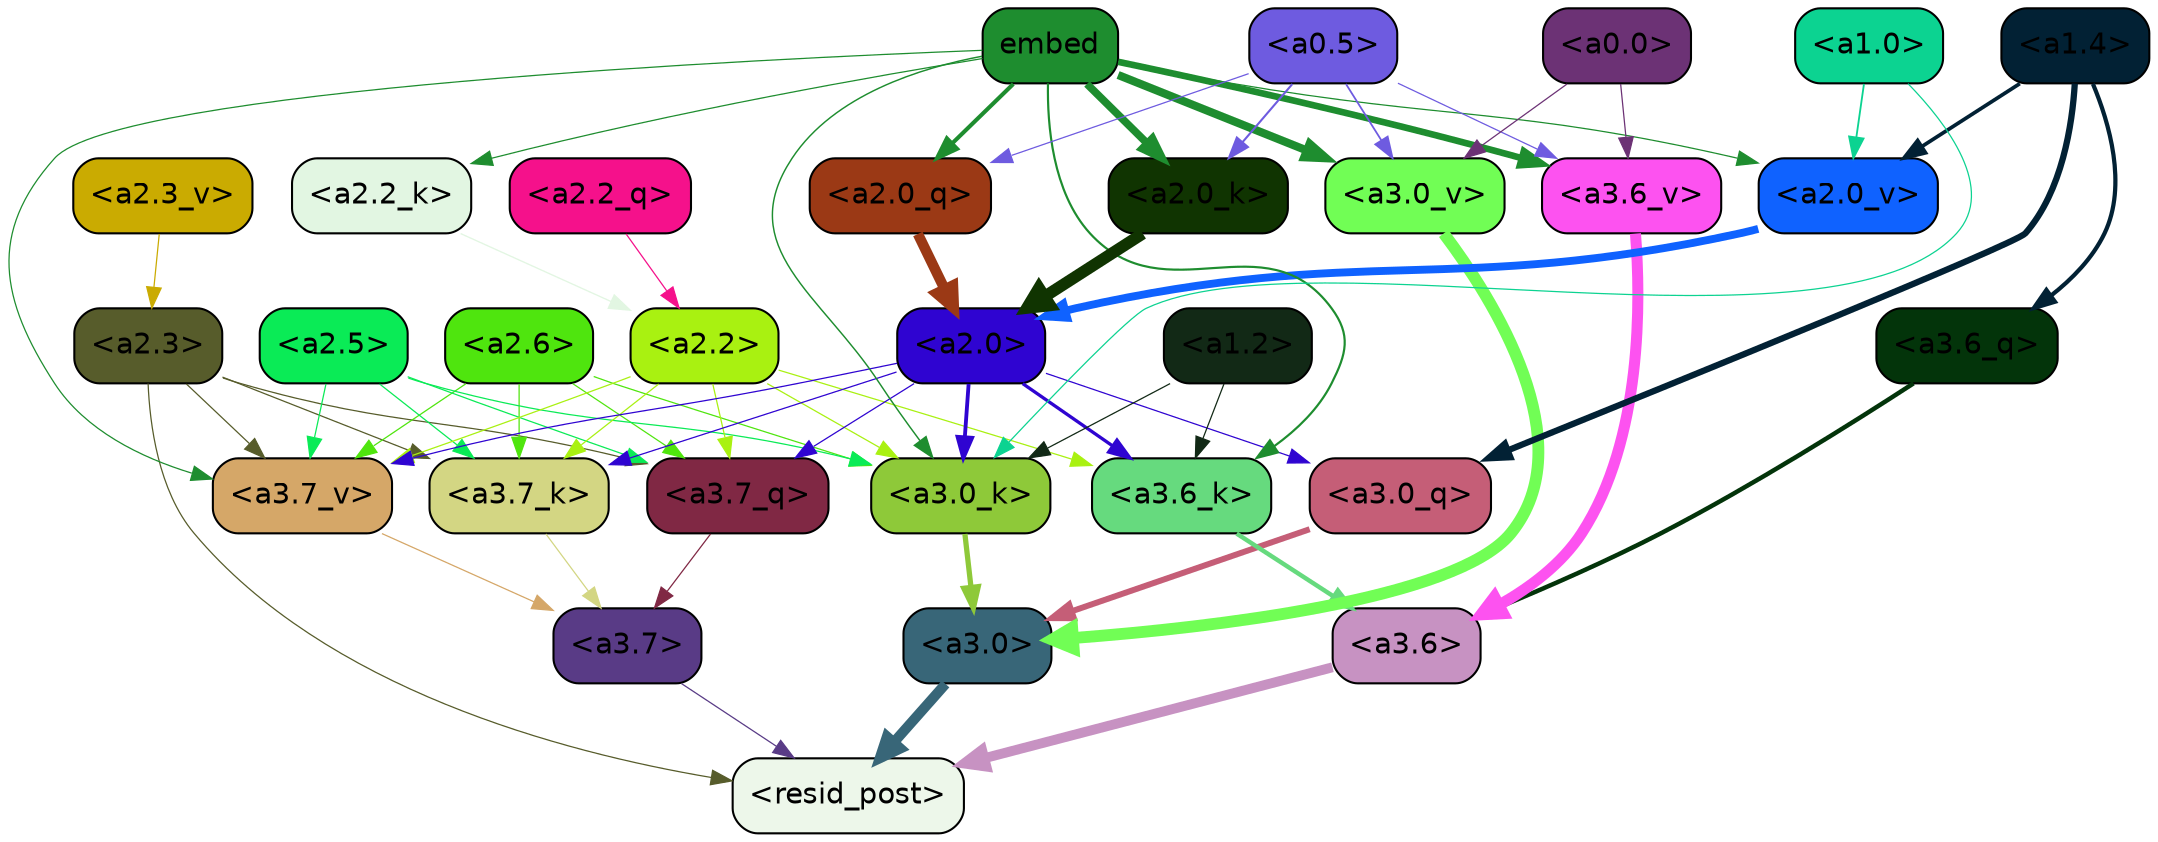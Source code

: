 strict digraph "" {
	graph [bgcolor=transparent,
		layout=dot,
		overlap=false,
		splines=true
	];
	"<a3.7>"	[color=black,
		fillcolor="#593b86",
		fontname=Helvetica,
		shape=box,
		style="filled, rounded"];
	"<resid_post>"	[color=black,
		fillcolor="#edf7ea",
		fontname=Helvetica,
		shape=box,
		style="filled, rounded"];
	"<a3.7>" -> "<resid_post>"	[color="#593b86",
		penwidth=0.6];
	"<a3.6>"	[color=black,
		fillcolor="#c792c2",
		fontname=Helvetica,
		shape=box,
		style="filled, rounded"];
	"<a3.6>" -> "<resid_post>"	[color="#c792c2",
		penwidth=4.751592040061951];
	"<a3.0>"	[color=black,
		fillcolor="#386678",
		fontname=Helvetica,
		shape=box,
		style="filled, rounded"];
	"<a3.0>" -> "<resid_post>"	[color="#386678",
		penwidth=4.904066681861877];
	"<a2.3>"	[color=black,
		fillcolor="#575c2b",
		fontname=Helvetica,
		shape=box,
		style="filled, rounded"];
	"<a2.3>" -> "<resid_post>"	[color="#575c2b",
		penwidth=0.6];
	"<a3.7_q>"	[color=black,
		fillcolor="#802844",
		fontname=Helvetica,
		shape=box,
		style="filled, rounded"];
	"<a2.3>" -> "<a3.7_q>"	[color="#575c2b",
		penwidth=0.6];
	"<a3.7_k>"	[color=black,
		fillcolor="#d3d683",
		fontname=Helvetica,
		shape=box,
		style="filled, rounded"];
	"<a2.3>" -> "<a3.7_k>"	[color="#575c2b",
		penwidth=0.6];
	"<a3.7_v>"	[color=black,
		fillcolor="#d5a768",
		fontname=Helvetica,
		shape=box,
		style="filled, rounded"];
	"<a2.3>" -> "<a3.7_v>"	[color="#575c2b",
		penwidth=0.6];
	"<a3.7_q>" -> "<a3.7>"	[color="#802844",
		penwidth=0.6];
	"<a3.6_q>"	[color=black,
		fillcolor="#03340a",
		fontname=Helvetica,
		shape=box,
		style="filled, rounded"];
	"<a3.6_q>" -> "<a3.6>"	[color="#03340a",
		penwidth=2.160832464694977];
	"<a3.0_q>"	[color=black,
		fillcolor="#c55e77",
		fontname=Helvetica,
		shape=box,
		style="filled, rounded"];
	"<a3.0_q>" -> "<a3.0>"	[color="#c55e77",
		penwidth=2.870753765106201];
	"<a3.7_k>" -> "<a3.7>"	[color="#d3d683",
		penwidth=0.6];
	"<a3.6_k>"	[color=black,
		fillcolor="#66da7e",
		fontname=Helvetica,
		shape=box,
		style="filled, rounded"];
	"<a3.6_k>" -> "<a3.6>"	[color="#66da7e",
		penwidth=2.13908451795578];
	"<a3.0_k>"	[color=black,
		fillcolor="#8ec939",
		fontname=Helvetica,
		shape=box,
		style="filled, rounded"];
	"<a3.0_k>" -> "<a3.0>"	[color="#8ec939",
		penwidth=2.520303964614868];
	"<a3.7_v>" -> "<a3.7>"	[color="#d5a768",
		penwidth=0.6];
	"<a3.6_v>"	[color=black,
		fillcolor="#fd52f0",
		fontname=Helvetica,
		shape=box,
		style="filled, rounded"];
	"<a3.6_v>" -> "<a3.6>"	[color="#fd52f0",
		penwidth=5.297133803367615];
	"<a3.0_v>"	[color=black,
		fillcolor="#71fe55",
		fontname=Helvetica,
		shape=box,
		style="filled, rounded"];
	"<a3.0_v>" -> "<a3.0>"	[color="#71fe55",
		penwidth=5.680712580680847];
	"<a2.6>"	[color=black,
		fillcolor="#4fe50e",
		fontname=Helvetica,
		shape=box,
		style="filled, rounded"];
	"<a2.6>" -> "<a3.7_q>"	[color="#4fe50e",
		penwidth=0.6];
	"<a2.6>" -> "<a3.7_k>"	[color="#4fe50e",
		penwidth=0.6];
	"<a2.6>" -> "<a3.0_k>"	[color="#4fe50e",
		penwidth=0.6];
	"<a2.6>" -> "<a3.7_v>"	[color="#4fe50e",
		penwidth=0.6];
	"<a2.5>"	[color=black,
		fillcolor="#0aeb56",
		fontname=Helvetica,
		shape=box,
		style="filled, rounded"];
	"<a2.5>" -> "<a3.7_q>"	[color="#0aeb56",
		penwidth=0.6];
	"<a2.5>" -> "<a3.7_k>"	[color="#0aeb56",
		penwidth=0.6];
	"<a2.5>" -> "<a3.0_k>"	[color="#0aeb56",
		penwidth=0.6];
	"<a2.5>" -> "<a3.7_v>"	[color="#0aeb56",
		penwidth=0.6];
	"<a2.2>"	[color=black,
		fillcolor="#a9f111",
		fontname=Helvetica,
		shape=box,
		style="filled, rounded"];
	"<a2.2>" -> "<a3.7_q>"	[color="#a9f111",
		penwidth=0.6];
	"<a2.2>" -> "<a3.7_k>"	[color="#a9f111",
		penwidth=0.6];
	"<a2.2>" -> "<a3.6_k>"	[color="#a9f111",
		penwidth=0.6];
	"<a2.2>" -> "<a3.0_k>"	[color="#a9f111",
		penwidth=0.6];
	"<a2.2>" -> "<a3.7_v>"	[color="#a9f111",
		penwidth=0.6];
	"<a2.0>"	[color=black,
		fillcolor="#2f04d1",
		fontname=Helvetica,
		shape=box,
		style="filled, rounded"];
	"<a2.0>" -> "<a3.7_q>"	[color="#2f04d1",
		penwidth=0.6];
	"<a2.0>" -> "<a3.0_q>"	[color="#2f04d1",
		penwidth=0.6];
	"<a2.0>" -> "<a3.7_k>"	[color="#2f04d1",
		penwidth=0.6];
	"<a2.0>" -> "<a3.6_k>"	[color="#2f04d1",
		penwidth=1.5897698998451233];
	"<a2.0>" -> "<a3.0_k>"	[color="#2f04d1",
		penwidth=1.8405593037605286];
	"<a2.0>" -> "<a3.7_v>"	[color="#2f04d1",
		penwidth=0.6];
	"<a1.4>"	[color=black,
		fillcolor="#022134",
		fontname=Helvetica,
		shape=box,
		style="filled, rounded"];
	"<a1.4>" -> "<a3.6_q>"	[color="#022134",
		penwidth=2.0260728895664215];
	"<a1.4>" -> "<a3.0_q>"	[color="#022134",
		penwidth=3.0185627341270447];
	"<a2.0_v>"	[color=black,
		fillcolor="#0f62ff",
		fontname=Helvetica,
		shape=box,
		style="filled, rounded"];
	"<a1.4>" -> "<a2.0_v>"	[color="#022134",
		penwidth=1.7970525026321411];
	"<a1.2>"	[color=black,
		fillcolor="#122916",
		fontname=Helvetica,
		shape=box,
		style="filled, rounded"];
	"<a1.2>" -> "<a3.6_k>"	[color="#122916",
		penwidth=0.6];
	"<a1.2>" -> "<a3.0_k>"	[color="#122916",
		penwidth=0.6];
	embed	[color=black,
		fillcolor="#1e8d2f",
		fontname=Helvetica,
		shape=box,
		style="filled, rounded"];
	embed -> "<a3.6_k>"	[color="#1e8d2f",
		penwidth=1.046662151813507];
	embed -> "<a3.0_k>"	[color="#1e8d2f",
		penwidth=0.6995279788970947];
	embed -> "<a3.7_v>"	[color="#1e8d2f",
		penwidth=0.6];
	embed -> "<a3.6_v>"	[color="#1e8d2f",
		penwidth=3.1840110421180725];
	embed -> "<a3.0_v>"	[color="#1e8d2f",
		penwidth=3.9005755856633186];
	"<a2.0_q>"	[color=black,
		fillcolor="#9b3915",
		fontname=Helvetica,
		shape=box,
		style="filled, rounded"];
	embed -> "<a2.0_q>"	[color="#1e8d2f",
		penwidth=1.9669389724731445];
	"<a2.2_k>"	[color=black,
		fillcolor="#e2f6e2",
		fontname=Helvetica,
		shape=box,
		style="filled, rounded"];
	embed -> "<a2.2_k>"	[color="#1e8d2f",
		penwidth=0.6];
	"<a2.0_k>"	[color=black,
		fillcolor="#103401",
		fontname=Helvetica,
		shape=box,
		style="filled, rounded"];
	embed -> "<a2.0_k>"	[color="#1e8d2f",
		penwidth=3.6898754835128784];
	embed -> "<a2.0_v>"	[color="#1e8d2f",
		penwidth=0.6];
	"<a1.0>"	[color=black,
		fillcolor="#0cd391",
		fontname=Helvetica,
		shape=box,
		style="filled, rounded"];
	"<a1.0>" -> "<a3.0_k>"	[color="#0cd391",
		penwidth=0.6];
	"<a1.0>" -> "<a2.0_v>"	[color="#0cd391",
		penwidth=0.8836666345596313];
	"<a0.5>"	[color=black,
		fillcolor="#6e5be0",
		fontname=Helvetica,
		shape=box,
		style="filled, rounded"];
	"<a0.5>" -> "<a3.6_v>"	[color="#6e5be0",
		penwidth=0.6];
	"<a0.5>" -> "<a3.0_v>"	[color="#6e5be0",
		penwidth=0.8493617177009583];
	"<a0.5>" -> "<a2.0_q>"	[color="#6e5be0",
		penwidth=0.6];
	"<a0.5>" -> "<a2.0_k>"	[color="#6e5be0",
		penwidth=0.9942188858985901];
	"<a0.0>"	[color=black,
		fillcolor="#6c3275",
		fontname=Helvetica,
		shape=box,
		style="filled, rounded"];
	"<a0.0>" -> "<a3.6_v>"	[color="#6c3275",
		penwidth=0.6];
	"<a0.0>" -> "<a3.0_v>"	[color="#6c3275",
		penwidth=0.6];
	"<a2.2_q>"	[color=black,
		fillcolor="#f5118b",
		fontname=Helvetica,
		shape=box,
		style="filled, rounded"];
	"<a2.2_q>" -> "<a2.2>"	[color="#f5118b",
		penwidth=0.6];
	"<a2.0_q>" -> "<a2.0>"	[color="#9b3915",
		penwidth=5.0040658712387085];
	"<a2.2_k>" -> "<a2.2>"	[color="#e2f6e2",
		penwidth=0.6304321400821209];
	"<a2.0_k>" -> "<a2.0>"	[color="#103401",
		penwidth=5.6445024609565735];
	"<a2.3_v>"	[color=black,
		fillcolor="#caab01",
		fontname=Helvetica,
		shape=box,
		style="filled, rounded"];
	"<a2.3_v>" -> "<a2.3>"	[color="#caab01",
		penwidth=0.6];
	"<a2.0_v>" -> "<a2.0>"	[color="#0f62ff",
		penwidth=3.781584322452545];
}
